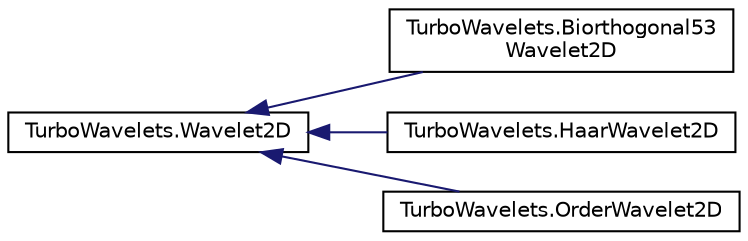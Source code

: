 digraph "Graphical Class Hierarchy"
{
  edge [fontname="Helvetica",fontsize="10",labelfontname="Helvetica",labelfontsize="10"];
  node [fontname="Helvetica",fontsize="10",shape=record];
  rankdir="LR";
  Node1 [label="TurboWavelets.Wavelet2D",height=0.2,width=0.4,color="black", fillcolor="white", style="filled",URL="$class_turbo_wavelets_1_1_wavelet2_d.html"];
  Node1 -> Node2 [dir="back",color="midnightblue",fontsize="10",style="solid",fontname="Helvetica"];
  Node2 [label="TurboWavelets.Biorthogonal53\lWavelet2D",height=0.2,width=0.4,color="black", fillcolor="white", style="filled",URL="$class_turbo_wavelets_1_1_biorthogonal53_wavelet2_d.html"];
  Node1 -> Node3 [dir="back",color="midnightblue",fontsize="10",style="solid",fontname="Helvetica"];
  Node3 [label="TurboWavelets.HaarWavelet2D",height=0.2,width=0.4,color="black", fillcolor="white", style="filled",URL="$class_turbo_wavelets_1_1_haar_wavelet2_d.html"];
  Node1 -> Node4 [dir="back",color="midnightblue",fontsize="10",style="solid",fontname="Helvetica"];
  Node4 [label="TurboWavelets.OrderWavelet2D",height=0.2,width=0.4,color="black", fillcolor="white", style="filled",URL="$class_turbo_wavelets_1_1_order_wavelet2_d.html"];
}
